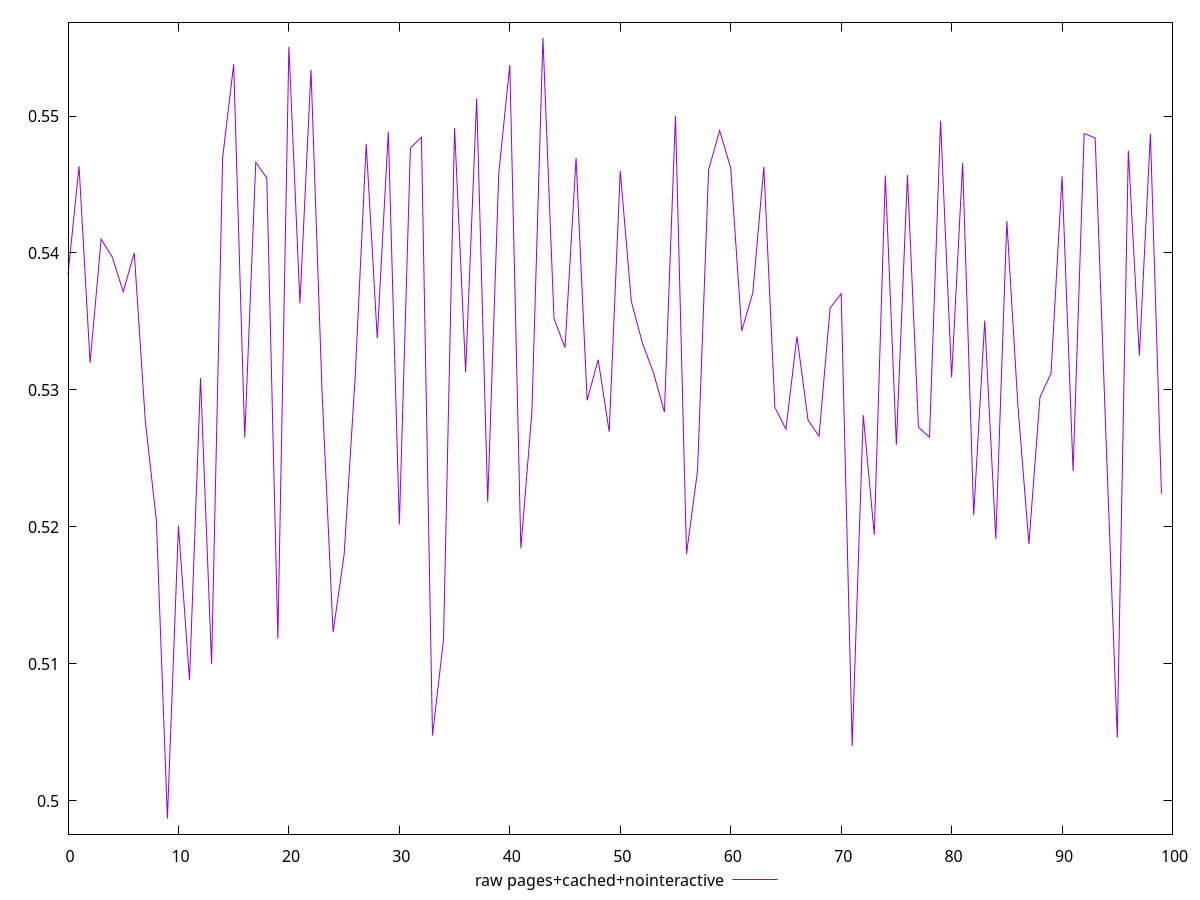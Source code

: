 $_rawPagesCachedNointeractive <<EOF
0.5384212623453064
0.5463379606476501
0.531981850017757
0.5410064912688588
0.5397136681764539
0.5371778565609809
0.5400092448782204
0.5277261806134921
0.5204665948926906
0.4987142483890919
0.5200843448843202
0.5088177517064175
0.5308682148509302
0.5100069650010043
0.5469672559571572
0.5537717287555394
0.5265182418104442
0.5466097725018904
0.5454765408765135
0.5118519991600697
0.5550604887249247
0.5363233857614768
0.5533741719142214
0.5298780864361722
0.512333465187359
0.5179720473952155
0.530986075312364
0.5479704940065138
0.5337793690721356
0.5488522803051366
0.5201759613833563
0.5476668783207246
0.5484505787843521
0.5047722632722216
0.5117796369757841
0.5491274062950096
0.5313108971003124
0.551279589519706
0.5218230300242515
0.5458147610216152
0.5537254309932905
0.5184331478659608
0.5283897025830846
0.5557012301041877
0.535222533278455
0.5330852687874206
0.5469335924879103
0.5292452943299943
0.532210669544587
0.5269481475151374
0.5459859780186456
0.5364777853155982
0.5334445403370541
0.5312757278518623
0.5283968762156658
0.5500114003219347
0.5180380396142064
0.5241175044892263
0.5460757943749017
0.5489283590211053
0.5462159845986156
0.5343124898856151
0.5370811693465175
0.5462955245696355
0.5287322437782283
0.5271403273044991
0.5339069001494735
0.5278030000615243
0.5266285483056343
0.5359810214993437
0.5370288467686245
0.5040168462839391
0.5281617984117203
0.5194242047556427
0.5456609377957236
0.5259998291040056
0.5457010335622714
0.527283798879023
0.5265458010494595
0.5496347039443445
0.5309185677611017
0.5465651224739454
0.5208660538445747
0.5350689570932594
0.5191150234440833
0.5423391434846272
0.5288910559923329
0.5187566444261201
0.5294628134954781
0.5312233907423947
0.5455959584555689
0.5240731257313606
0.5487160870542308
0.548397168827393
0.5260430448746266
0.504611914538391
0.5474715609613816
0.532497004119557
0.5487058137750637
0.5224395459081532
EOF
set key outside below
set terminal pngcairo
set output "report_00006_2020-11-02T20-21-41.718Z/performance_score/pages+cached+nointeractive//raw.png"
set yrange [0.49757450875479:0.5568409697384896]
plot $_rawPagesCachedNointeractive title "raw pages+cached+nointeractive" with line ,